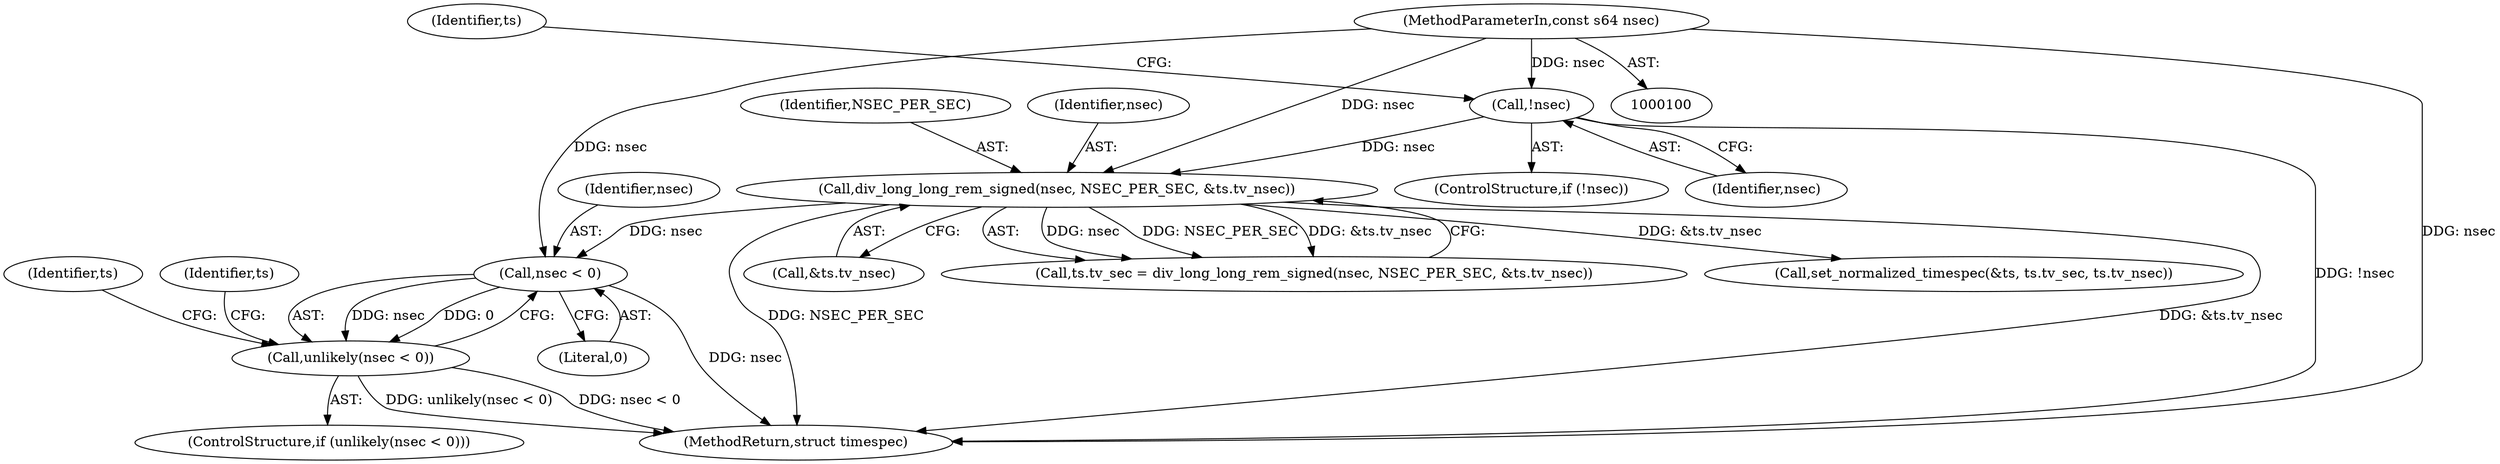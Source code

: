 digraph "1_linux_f8bd2258e2d520dff28c855658bd24bdafb5102d_7@del" {
"1000121" [label="(Call,nsec < 0)"];
"1000112" [label="(Call,div_long_long_rem_signed(nsec, NSEC_PER_SEC, &ts.tv_nsec))"];
"1000105" [label="(Call,!nsec)"];
"1000101" [label="(MethodParameterIn,const s64 nsec)"];
"1000120" [label="(Call,unlikely(nsec < 0))"];
"1000120" [label="(Call,unlikely(nsec < 0))"];
"1000115" [label="(Call,&ts.tv_nsec)"];
"1000105" [label="(Call,!nsec)"];
"1000119" [label="(ControlStructure,if (unlikely(nsec < 0)))"];
"1000114" [label="(Identifier,NSEC_PER_SEC)"];
"1000106" [label="(Identifier,nsec)"];
"1000126" [label="(Identifier,ts)"];
"1000134" [label="(Identifier,ts)"];
"1000123" [label="(Literal,0)"];
"1000135" [label="(MethodReturn,struct timespec)"];
"1000122" [label="(Identifier,nsec)"];
"1000108" [label="(Call,ts.tv_sec = div_long_long_rem_signed(nsec, NSEC_PER_SEC, &ts.tv_nsec))"];
"1000121" [label="(Call,nsec < 0)"];
"1000112" [label="(Call,div_long_long_rem_signed(nsec, NSEC_PER_SEC, &ts.tv_nsec))"];
"1000113" [label="(Identifier,nsec)"];
"1000124" [label="(Call,set_normalized_timespec(&ts, ts.tv_sec, ts.tv_nsec))"];
"1000104" [label="(ControlStructure,if (!nsec))"];
"1000110" [label="(Identifier,ts)"];
"1000101" [label="(MethodParameterIn,const s64 nsec)"];
"1000121" -> "1000120"  [label="AST: "];
"1000121" -> "1000123"  [label="CFG: "];
"1000122" -> "1000121"  [label="AST: "];
"1000123" -> "1000121"  [label="AST: "];
"1000120" -> "1000121"  [label="CFG: "];
"1000121" -> "1000135"  [label="DDG: nsec"];
"1000121" -> "1000120"  [label="DDG: nsec"];
"1000121" -> "1000120"  [label="DDG: 0"];
"1000112" -> "1000121"  [label="DDG: nsec"];
"1000101" -> "1000121"  [label="DDG: nsec"];
"1000112" -> "1000108"  [label="AST: "];
"1000112" -> "1000115"  [label="CFG: "];
"1000113" -> "1000112"  [label="AST: "];
"1000114" -> "1000112"  [label="AST: "];
"1000115" -> "1000112"  [label="AST: "];
"1000108" -> "1000112"  [label="CFG: "];
"1000112" -> "1000135"  [label="DDG: NSEC_PER_SEC"];
"1000112" -> "1000135"  [label="DDG: &ts.tv_nsec"];
"1000112" -> "1000108"  [label="DDG: nsec"];
"1000112" -> "1000108"  [label="DDG: NSEC_PER_SEC"];
"1000112" -> "1000108"  [label="DDG: &ts.tv_nsec"];
"1000105" -> "1000112"  [label="DDG: nsec"];
"1000101" -> "1000112"  [label="DDG: nsec"];
"1000112" -> "1000124"  [label="DDG: &ts.tv_nsec"];
"1000105" -> "1000104"  [label="AST: "];
"1000105" -> "1000106"  [label="CFG: "];
"1000106" -> "1000105"  [label="AST: "];
"1000110" -> "1000105"  [label="CFG: "];
"1000105" -> "1000135"  [label="DDG: !nsec"];
"1000101" -> "1000105"  [label="DDG: nsec"];
"1000101" -> "1000100"  [label="AST: "];
"1000101" -> "1000135"  [label="DDG: nsec"];
"1000120" -> "1000119"  [label="AST: "];
"1000126" -> "1000120"  [label="CFG: "];
"1000134" -> "1000120"  [label="CFG: "];
"1000120" -> "1000135"  [label="DDG: nsec < 0"];
"1000120" -> "1000135"  [label="DDG: unlikely(nsec < 0)"];
}
